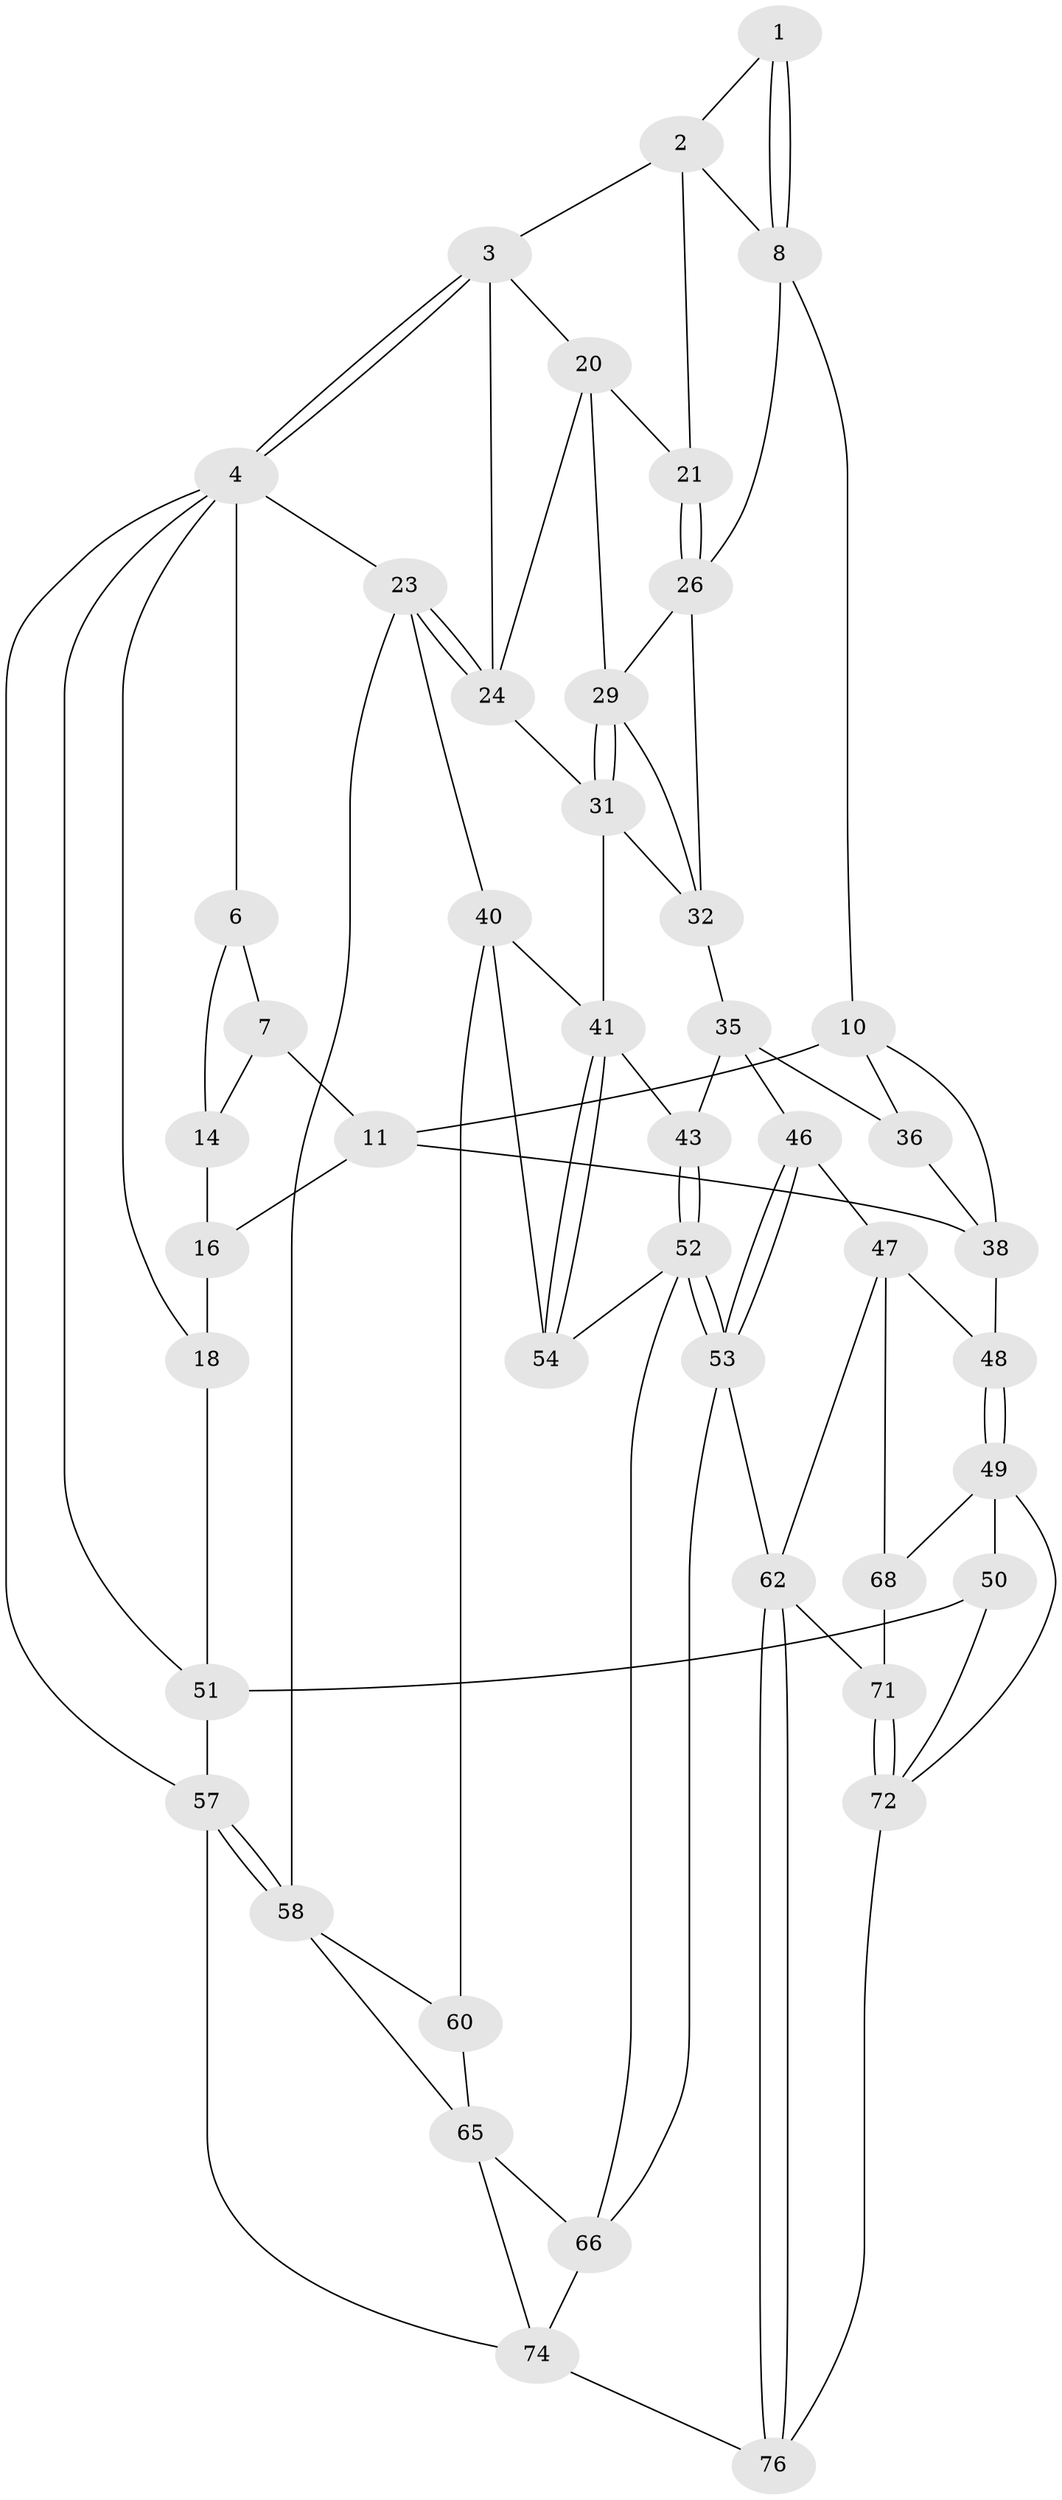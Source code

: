 // Generated by graph-tools (version 1.1) at 2025/52/02/27/25 19:52:37]
// undirected, 46 vertices, 97 edges
graph export_dot {
graph [start="1"]
  node [color=gray90,style=filled];
  1 [pos="+0.4473710413688779+0"];
  2 [pos="+0.6200460988762153+0",super="+13"];
  3 [pos="+0.901899485713779+0",super="+19"];
  4 [pos="+1+0",super="+5"];
  6 [pos="+0+0"];
  7 [pos="+0.30551586794373475+0",super="+12"];
  8 [pos="+0.4520191246222506+0.08911297215652247",super="+9"];
  10 [pos="+0.32155188615914165+0.22331291503544",super="+37"];
  11 [pos="+0.29116068194793726+0.2068944580556658",super="+22"];
  14 [pos="+0.19584395045010072+0.0936450617824053",super="+15"];
  16 [pos="+0.07094083228219378+0.09743535194911172",super="+17"];
  18 [pos="+0+0.31699246081696686"];
  20 [pos="+0.6317745215151528+0.11799236608965043",super="+28"];
  21 [pos="+0.6247837114316233+0.11817223328740621"];
  23 [pos="+1+0.27908175414385683",super="+39"];
  24 [pos="+0.9180938705881088+0.22687696407098193",super="+25"];
  26 [pos="+0.6121673778668335+0.18305509868770878",super="+27"];
  29 [pos="+0.7374410249043175+0.2298114935479496",super="+30"];
  31 [pos="+0.7838324063625856+0.33346828550435703",super="+34"];
  32 [pos="+0.646030620709224+0.3076369645189695",super="+33"];
  35 [pos="+0.5307991083412048+0.43997650349883616",super="+44"];
  36 [pos="+0.42400557641467923+0.42238034102816996"];
  38 [pos="+0.2467523270575619+0.46682377891348403",super="+45"];
  40 [pos="+0.8678701597461755+0.47956039001092515",super="+56"];
  41 [pos="+0.8295913125463885+0.474926507461637",super="+42"];
  43 [pos="+0.6427376846901643+0.4847113282433544"];
  46 [pos="+0.4790167650693838+0.5830140179865373"];
  47 [pos="+0.44679116542834435+0.596675101043518",super="+64"];
  48 [pos="+0.2700757360117188+0.5728347150431631"];
  49 [pos="+0.18387330124179+0.6816108274309477",super="+69"];
  50 [pos="+0.11427653186110771+0.697859603143311",super="+77"];
  51 [pos="+0+0.6482872017473491",super="+78"];
  52 [pos="+0.6731517461608414+0.6421303771722608",super="+55"];
  53 [pos="+0.6310796408659207+0.6864344835921558",super="+61"];
  54 [pos="+0.7617576232400285+0.6135465765334244"];
  57 [pos="+1+1"];
  58 [pos="+1+0.8797056082997418",super="+59"];
  60 [pos="+0.9457726360437387+0.7091074435609908"];
  62 [pos="+0.5839916859738923+0.7977651648642163",super="+63"];
  65 [pos="+0.9212362234464582+0.7305744506583268",super="+70"];
  66 [pos="+0.8318051320300694+0.7733599241906547",super="+67"];
  68 [pos="+0.36863015051636433+0.7872521847986388"];
  71 [pos="+0.4311393622320862+0.8210912107937368"];
  72 [pos="+0.49870000902951034+1",super="+73"];
  74 [pos="+0.7627315779829805+1",super="+75"];
  76 [pos="+0.6276678085605104+1"];
  1 -- 2;
  1 -- 8;
  1 -- 8;
  2 -- 3;
  2 -- 8;
  2 -- 21;
  3 -- 4;
  3 -- 4;
  3 -- 24;
  3 -- 20;
  4 -- 23;
  4 -- 57;
  4 -- 18;
  4 -- 6;
  4 -- 51;
  6 -- 7;
  6 -- 14;
  7 -- 11;
  7 -- 14;
  8 -- 10;
  8 -- 26;
  10 -- 11;
  10 -- 36;
  10 -- 38;
  11 -- 38;
  11 -- 16;
  14 -- 16 [weight=2];
  16 -- 18;
  18 -- 51;
  20 -- 21;
  20 -- 24;
  20 -- 29;
  21 -- 26;
  21 -- 26;
  23 -- 24;
  23 -- 24;
  23 -- 40;
  23 -- 58;
  24 -- 31;
  26 -- 32;
  26 -- 29;
  29 -- 31;
  29 -- 31;
  29 -- 32;
  31 -- 32;
  31 -- 41;
  32 -- 35;
  35 -- 36;
  35 -- 43;
  35 -- 46;
  36 -- 38;
  38 -- 48;
  40 -- 41;
  40 -- 60;
  40 -- 54;
  41 -- 54;
  41 -- 54;
  41 -- 43;
  43 -- 52;
  43 -- 52;
  46 -- 47;
  46 -- 53;
  46 -- 53;
  47 -- 48;
  47 -- 68;
  47 -- 62;
  48 -- 49;
  48 -- 49;
  49 -- 50;
  49 -- 72;
  49 -- 68;
  50 -- 51 [weight=2];
  50 -- 72;
  51 -- 57;
  52 -- 53;
  52 -- 53;
  52 -- 66;
  52 -- 54;
  53 -- 62;
  53 -- 66;
  57 -- 58;
  57 -- 58;
  57 -- 74;
  58 -- 60;
  58 -- 65;
  60 -- 65;
  62 -- 76;
  62 -- 76;
  62 -- 71;
  65 -- 66;
  65 -- 74;
  66 -- 74;
  68 -- 71;
  71 -- 72;
  71 -- 72;
  72 -- 76;
  74 -- 76;
}
